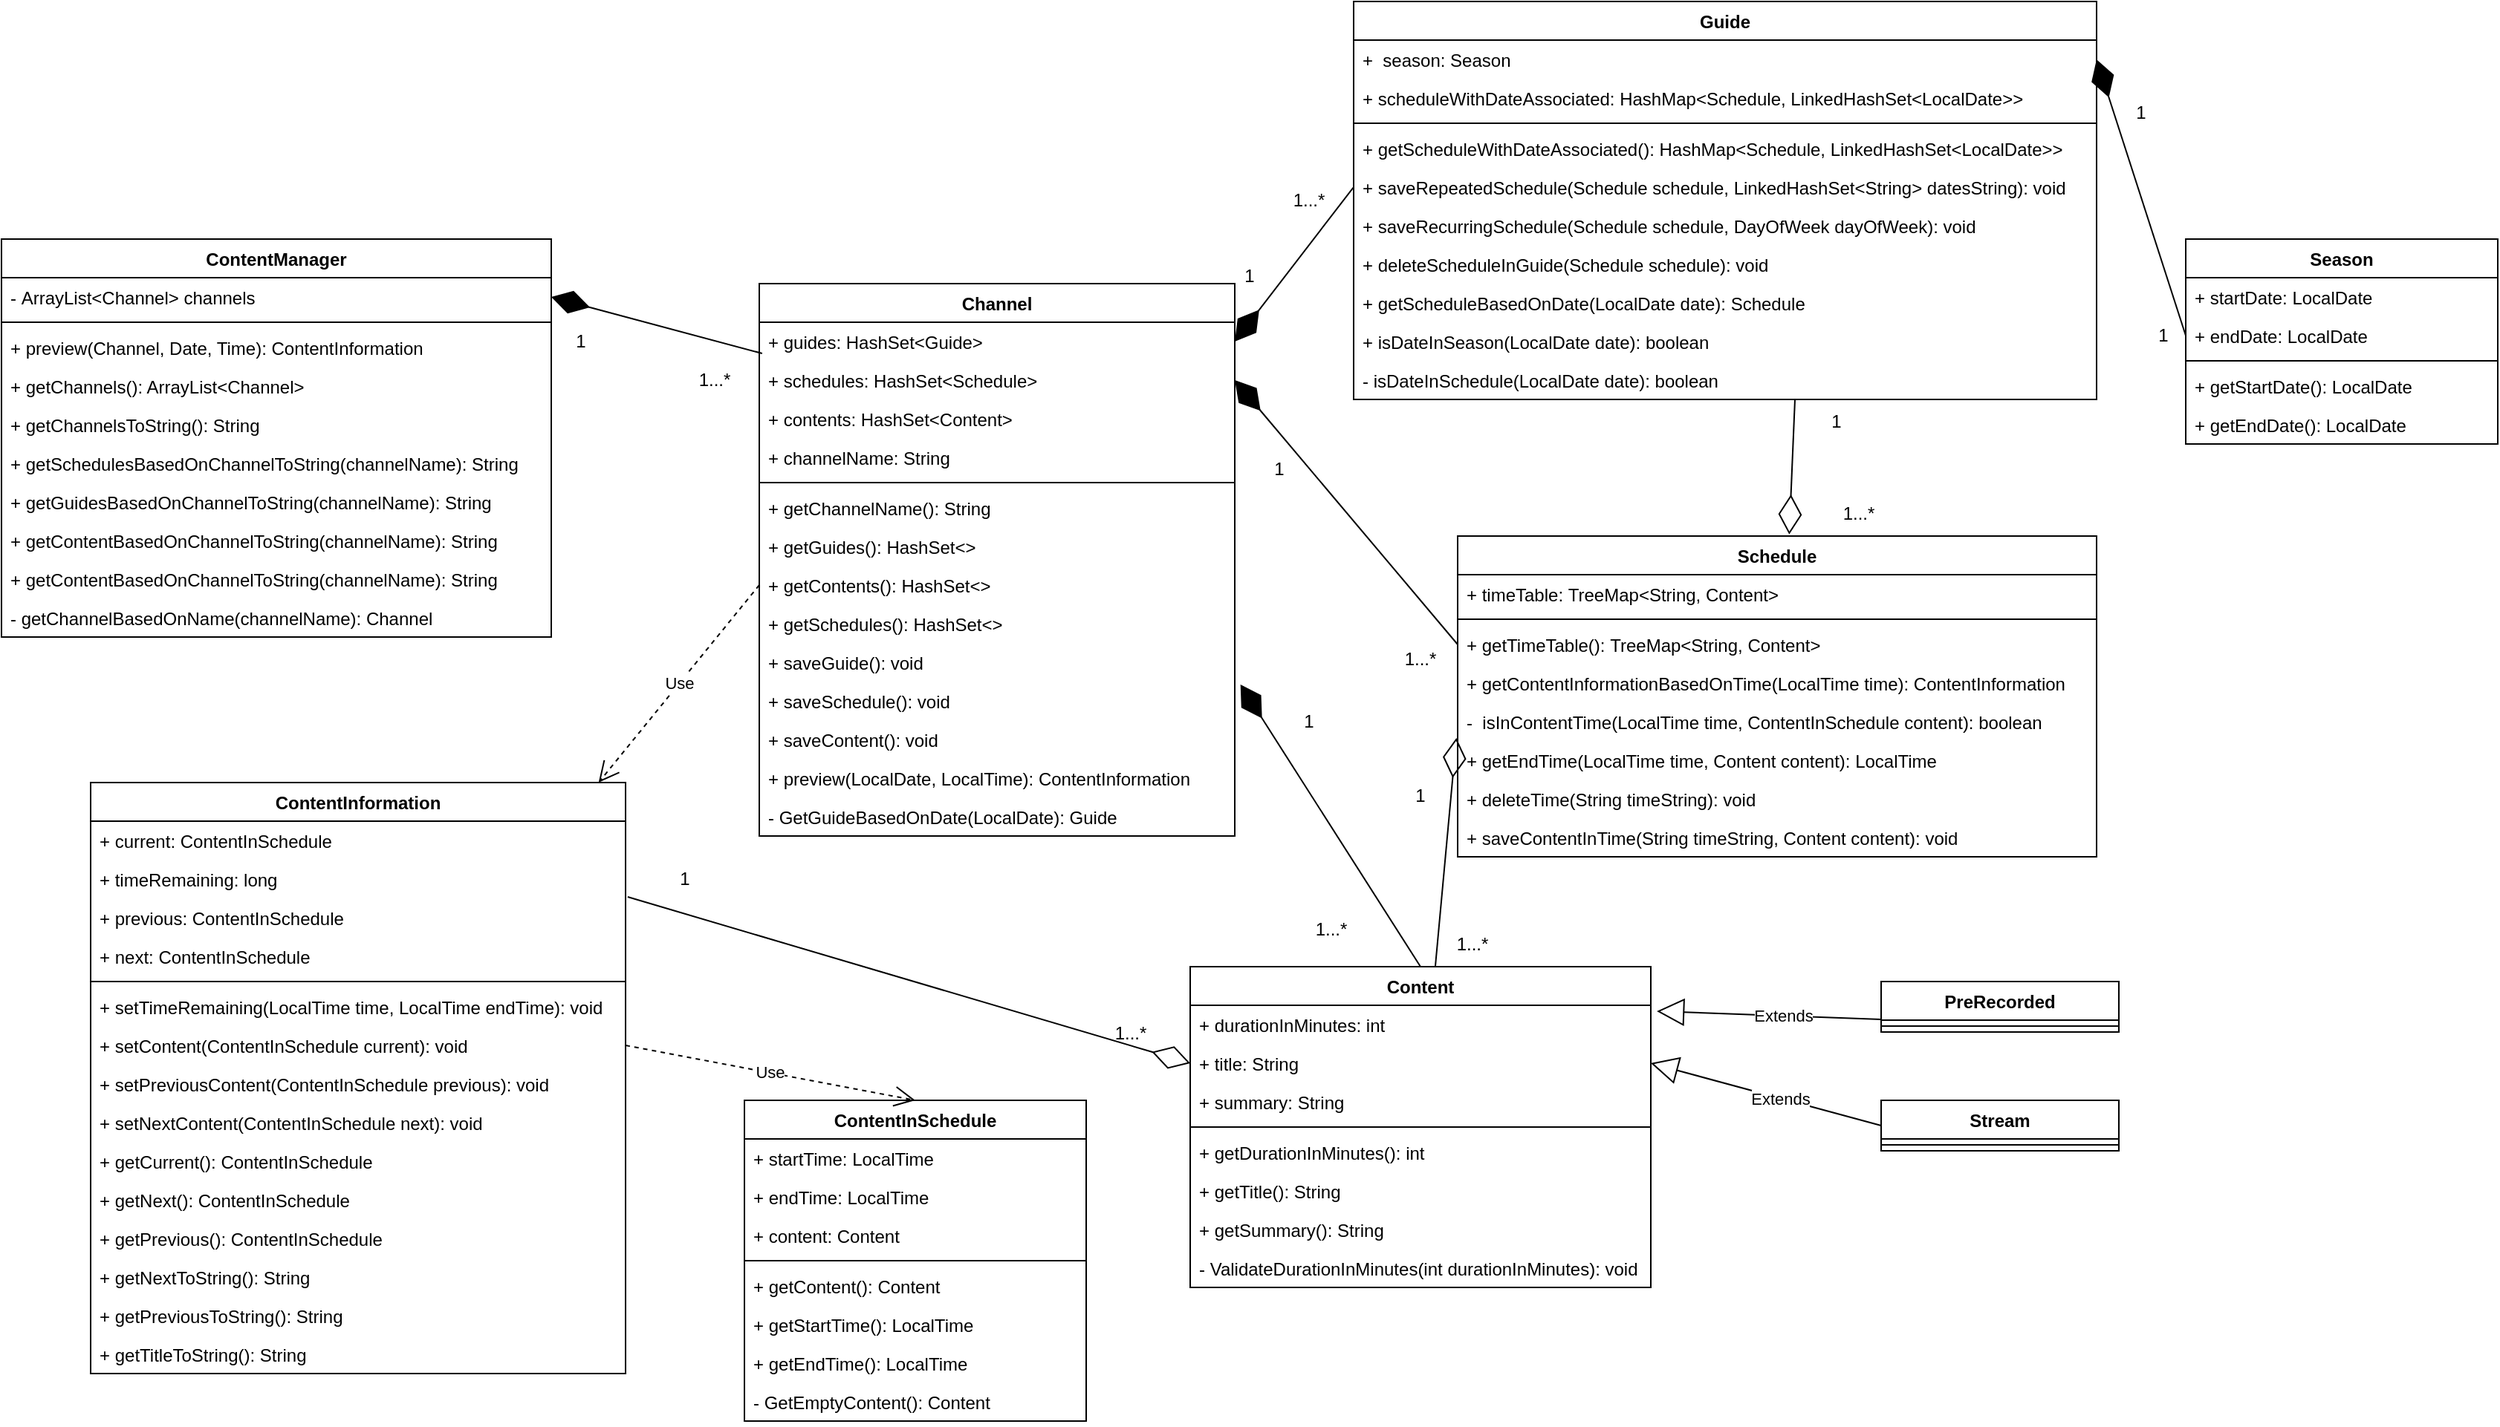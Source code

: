<mxfile version="20.0.4" type="device"><diagram name="Page-1" id="c4acf3e9-155e-7222-9cf6-157b1a14988f"><mxGraphModel dx="2272" dy="1894" grid="1" gridSize="10" guides="1" tooltips="1" connect="1" arrows="1" fold="1" page="1" pageScale="1" pageWidth="850" pageHeight="1100" background="none" math="0" shadow="0"><root><mxCell id="0"/><mxCell id="1" parent="0"/><mxCell id="yHOQSr1cuR_JabXZ7vsE-44" value="Schedule" style="swimlane;fontStyle=1;align=center;verticalAlign=top;childLayout=stackLayout;horizontal=1;startSize=26;horizontalStack=0;resizeParent=1;resizeParentMax=0;resizeLast=0;collapsible=1;marginBottom=0;rounded=0;strokeColor=default;strokeWidth=1;" parent="1" vertex="1"><mxGeometry x="430" y="200" width="430" height="216" as="geometry"><mxRectangle x="680" y="154" width="100" height="26" as="alternateBounds"/></mxGeometry></mxCell><mxCell id="yHOQSr1cuR_JabXZ7vsE-45" value="+ timeTable: TreeMap&lt;String, Content&gt;" style="text;strokeColor=none;fillColor=none;align=left;verticalAlign=top;spacingLeft=4;spacingRight=4;overflow=hidden;rotatable=0;points=[[0,0.5],[1,0.5]];portConstraint=eastwest;rounded=0;strokeWidth=1;" parent="yHOQSr1cuR_JabXZ7vsE-44" vertex="1"><mxGeometry y="26" width="430" height="26" as="geometry"/></mxCell><mxCell id="yHOQSr1cuR_JabXZ7vsE-46" value="" style="line;strokeWidth=1;fillColor=none;align=left;verticalAlign=middle;spacingTop=-1;spacingLeft=3;spacingRight=3;rotatable=0;labelPosition=right;points=[];portConstraint=eastwest;rounded=0;" parent="yHOQSr1cuR_JabXZ7vsE-44" vertex="1"><mxGeometry y="52" width="430" height="8" as="geometry"/></mxCell><mxCell id="yHOQSr1cuR_JabXZ7vsE-47" value="+ getTimeTable(): TreeMap&lt;String, Content&gt;" style="text;strokeColor=none;fillColor=none;align=left;verticalAlign=top;spacingLeft=4;spacingRight=4;overflow=hidden;rotatable=0;points=[[0,0.5],[1,0.5]];portConstraint=eastwest;rounded=0;strokeWidth=1;" parent="yHOQSr1cuR_JabXZ7vsE-44" vertex="1"><mxGeometry y="60" width="430" height="26" as="geometry"/></mxCell><mxCell id="yHOQSr1cuR_JabXZ7vsE-102" value="+ getContentInformationBasedOnTime(LocalTime time): ContentInformation" style="text;strokeColor=none;fillColor=none;align=left;verticalAlign=top;spacingLeft=4;spacingRight=4;overflow=hidden;rotatable=0;points=[[0,0.5],[1,0.5]];portConstraint=eastwest;rounded=0;strokeWidth=1;" parent="yHOQSr1cuR_JabXZ7vsE-44" vertex="1"><mxGeometry y="86" width="430" height="26" as="geometry"/></mxCell><mxCell id="R9McG8sbOlZOROuUaE7C-14" value="-  isInContentTime(LocalTime time, ContentInSchedule content): boolean" style="text;strokeColor=none;fillColor=none;align=left;verticalAlign=top;spacingLeft=4;spacingRight=4;overflow=hidden;rotatable=0;points=[[0,0.5],[1,0.5]];portConstraint=eastwest;rounded=0;strokeWidth=1;" vertex="1" parent="yHOQSr1cuR_JabXZ7vsE-44"><mxGeometry y="112" width="430" height="26" as="geometry"/></mxCell><mxCell id="R9McG8sbOlZOROuUaE7C-15" value="+ getEndTime(LocalTime time, Content content): LocalTime" style="text;strokeColor=none;fillColor=none;align=left;verticalAlign=top;spacingLeft=4;spacingRight=4;overflow=hidden;rotatable=0;points=[[0,0.5],[1,0.5]];portConstraint=eastwest;rounded=0;strokeWidth=1;" vertex="1" parent="yHOQSr1cuR_JabXZ7vsE-44"><mxGeometry y="138" width="430" height="26" as="geometry"/></mxCell><mxCell id="R9McG8sbOlZOROuUaE7C-16" value="+ deleteTime(String timeString): void" style="text;strokeColor=none;fillColor=none;align=left;verticalAlign=top;spacingLeft=4;spacingRight=4;overflow=hidden;rotatable=0;points=[[0,0.5],[1,0.5]];portConstraint=eastwest;rounded=0;strokeWidth=1;" vertex="1" parent="yHOQSr1cuR_JabXZ7vsE-44"><mxGeometry y="164" width="430" height="26" as="geometry"/></mxCell><mxCell id="R9McG8sbOlZOROuUaE7C-17" value="+ saveContentInTime(String timeString, Content content): void" style="text;strokeColor=none;fillColor=none;align=left;verticalAlign=top;spacingLeft=4;spacingRight=4;overflow=hidden;rotatable=0;points=[[0,0.5],[1,0.5]];portConstraint=eastwest;rounded=0;strokeWidth=1;" vertex="1" parent="yHOQSr1cuR_JabXZ7vsE-44"><mxGeometry y="190" width="430" height="26" as="geometry"/></mxCell><mxCell id="yHOQSr1cuR_JabXZ7vsE-50" value="Guide" style="swimlane;fontStyle=1;align=center;verticalAlign=top;childLayout=stackLayout;horizontal=1;startSize=26;horizontalStack=0;resizeParent=1;resizeParentMax=0;resizeLast=0;collapsible=1;marginBottom=0;rounded=0;strokeColor=default;strokeWidth=1;" parent="1" vertex="1"><mxGeometry x="360" y="-160" width="500" height="268" as="geometry"/></mxCell><mxCell id="yHOQSr1cuR_JabXZ7vsE-105" value="+  season: Season" style="text;strokeColor=none;fillColor=none;align=left;verticalAlign=top;spacingLeft=4;spacingRight=4;overflow=hidden;rotatable=0;points=[[0,0.5],[1,0.5]];portConstraint=eastwest;rounded=0;strokeWidth=1;" parent="yHOQSr1cuR_JabXZ7vsE-50" vertex="1"><mxGeometry y="26" width="500" height="26" as="geometry"/></mxCell><mxCell id="jZEGxJgmDLIl_gk28Xjy-1" value="+ scheduleWithDateAssociated: HashMap&lt;Schedule, LinkedHashSet&lt;LocalDate&gt;&gt;" style="text;strokeColor=none;fillColor=none;align=left;verticalAlign=top;spacingLeft=4;spacingRight=4;overflow=hidden;rotatable=0;points=[[0,0.5],[1,0.5]];portConstraint=eastwest;rounded=0;strokeWidth=1;" parent="yHOQSr1cuR_JabXZ7vsE-50" vertex="1"><mxGeometry y="52" width="500" height="26" as="geometry"/></mxCell><mxCell id="yHOQSr1cuR_JabXZ7vsE-52" value="" style="line;strokeWidth=1;fillColor=none;align=left;verticalAlign=middle;spacingTop=-1;spacingLeft=3;spacingRight=3;rotatable=0;labelPosition=right;points=[];portConstraint=eastwest;rounded=0;" parent="yHOQSr1cuR_JabXZ7vsE-50" vertex="1"><mxGeometry y="78" width="500" height="8" as="geometry"/></mxCell><mxCell id="yHOQSr1cuR_JabXZ7vsE-53" value="+ getScheduleWithDateAssociated(): HashMap&lt;Schedule, LinkedHashSet&lt;LocalDate&gt;&gt;" style="text;strokeColor=none;fillColor=none;align=left;verticalAlign=top;spacingLeft=4;spacingRight=4;overflow=hidden;rotatable=0;points=[[0,0.5],[1,0.5]];portConstraint=eastwest;rounded=0;strokeWidth=1;" parent="yHOQSr1cuR_JabXZ7vsE-50" vertex="1"><mxGeometry y="86" width="500" height="26" as="geometry"/></mxCell><mxCell id="yHOQSr1cuR_JabXZ7vsE-107" value="+ saveRepeatedSchedule(Schedule schedule, LinkedHashSet&lt;String&gt; datesString): void" style="text;strokeColor=none;fillColor=none;align=left;verticalAlign=top;spacingLeft=4;spacingRight=4;overflow=hidden;rotatable=0;points=[[0,0.5],[1,0.5]];portConstraint=eastwest;rounded=0;strokeWidth=1;" parent="yHOQSr1cuR_JabXZ7vsE-50" vertex="1"><mxGeometry y="112" width="500" height="26" as="geometry"/></mxCell><mxCell id="R9McG8sbOlZOROuUaE7C-8" value="+ saveRecurringSchedule(Schedule schedule, DayOfWeek dayOfWeek): void" style="text;strokeColor=none;fillColor=none;align=left;verticalAlign=top;spacingLeft=4;spacingRight=4;overflow=hidden;rotatable=0;points=[[0,0.5],[1,0.5]];portConstraint=eastwest;rounded=0;strokeWidth=1;" vertex="1" parent="yHOQSr1cuR_JabXZ7vsE-50"><mxGeometry y="138" width="500" height="26" as="geometry"/></mxCell><mxCell id="R9McG8sbOlZOROuUaE7C-9" value="+ deleteScheduleInGuide(Schedule schedule): void" style="text;strokeColor=none;fillColor=none;align=left;verticalAlign=top;spacingLeft=4;spacingRight=4;overflow=hidden;rotatable=0;points=[[0,0.5],[1,0.5]];portConstraint=eastwest;rounded=0;strokeWidth=1;" vertex="1" parent="yHOQSr1cuR_JabXZ7vsE-50"><mxGeometry y="164" width="500" height="26" as="geometry"/></mxCell><mxCell id="R9McG8sbOlZOROuUaE7C-10" value="+ getScheduleBasedOnDate(LocalDate date): Schedule" style="text;strokeColor=none;fillColor=none;align=left;verticalAlign=top;spacingLeft=4;spacingRight=4;overflow=hidden;rotatable=0;points=[[0,0.5],[1,0.5]];portConstraint=eastwest;rounded=0;strokeWidth=1;" vertex="1" parent="yHOQSr1cuR_JabXZ7vsE-50"><mxGeometry y="190" width="500" height="26" as="geometry"/></mxCell><mxCell id="R9McG8sbOlZOROuUaE7C-11" value="+ isDateInSeason(LocalDate date): boolean" style="text;strokeColor=none;fillColor=none;align=left;verticalAlign=top;spacingLeft=4;spacingRight=4;overflow=hidden;rotatable=0;points=[[0,0.5],[1,0.5]];portConstraint=eastwest;rounded=0;strokeWidth=1;" vertex="1" parent="yHOQSr1cuR_JabXZ7vsE-50"><mxGeometry y="216" width="500" height="26" as="geometry"/></mxCell><mxCell id="R9McG8sbOlZOROuUaE7C-12" value="- isDateInSchedule(LocalDate date): boolean" style="text;strokeColor=none;fillColor=none;align=left;verticalAlign=top;spacingLeft=4;spacingRight=4;overflow=hidden;rotatable=0;points=[[0,0.5],[1,0.5]];portConstraint=eastwest;rounded=0;strokeWidth=1;" vertex="1" parent="yHOQSr1cuR_JabXZ7vsE-50"><mxGeometry y="242" width="500" height="26" as="geometry"/></mxCell><mxCell id="yHOQSr1cuR_JabXZ7vsE-54" value="Channel" style="swimlane;fontStyle=1;align=center;verticalAlign=top;childLayout=stackLayout;horizontal=1;startSize=26;horizontalStack=0;resizeParent=1;resizeParentMax=0;resizeLast=0;collapsible=1;marginBottom=0;rounded=0;strokeColor=default;strokeWidth=1;" parent="1" vertex="1"><mxGeometry x="-40" y="30" width="320" height="372" as="geometry"/></mxCell><mxCell id="yHOQSr1cuR_JabXZ7vsE-55" value="+ guides: HashSet&lt;Guide&gt;" style="text;strokeColor=none;fillColor=none;align=left;verticalAlign=top;spacingLeft=4;spacingRight=4;overflow=hidden;rotatable=0;points=[[0,0.5],[1,0.5]];portConstraint=eastwest;rounded=0;strokeWidth=1;" parent="yHOQSr1cuR_JabXZ7vsE-54" vertex="1"><mxGeometry y="26" width="320" height="26" as="geometry"/></mxCell><mxCell id="yHOQSr1cuR_JabXZ7vsE-99" value="+ schedules: HashSet&lt;Schedule&gt;" style="text;strokeColor=none;fillColor=none;align=left;verticalAlign=top;spacingLeft=4;spacingRight=4;overflow=hidden;rotatable=0;points=[[0,0.5],[1,0.5]];portConstraint=eastwest;rounded=0;strokeWidth=1;fontStyle=0" parent="yHOQSr1cuR_JabXZ7vsE-54" vertex="1"><mxGeometry y="52" width="320" height="26" as="geometry"/></mxCell><mxCell id="yHOQSr1cuR_JabXZ7vsE-101" value="+ contents: HashSet&lt;Content&gt;" style="text;strokeColor=none;fillColor=none;align=left;verticalAlign=top;spacingLeft=4;spacingRight=4;overflow=hidden;rotatable=0;points=[[0,0.5],[1,0.5]];portConstraint=eastwest;rounded=0;strokeWidth=1;" parent="yHOQSr1cuR_JabXZ7vsE-54" vertex="1"><mxGeometry y="78" width="320" height="26" as="geometry"/></mxCell><mxCell id="R9McG8sbOlZOROuUaE7C-18" value="+ channelName: String" style="text;strokeColor=none;fillColor=none;align=left;verticalAlign=top;spacingLeft=4;spacingRight=4;overflow=hidden;rotatable=0;points=[[0,0.5],[1,0.5]];portConstraint=eastwest;rounded=0;strokeWidth=1;" vertex="1" parent="yHOQSr1cuR_JabXZ7vsE-54"><mxGeometry y="104" width="320" height="26" as="geometry"/></mxCell><mxCell id="yHOQSr1cuR_JabXZ7vsE-56" value="" style="line;strokeWidth=1;fillColor=none;align=left;verticalAlign=middle;spacingTop=-1;spacingLeft=3;spacingRight=3;rotatable=0;labelPosition=right;points=[];portConstraint=eastwest;rounded=0;" parent="yHOQSr1cuR_JabXZ7vsE-54" vertex="1"><mxGeometry y="130" width="320" height="8" as="geometry"/></mxCell><mxCell id="yHOQSr1cuR_JabXZ7vsE-57" value="+ getChannelName(): String" style="text;strokeColor=none;fillColor=none;align=left;verticalAlign=top;spacingLeft=4;spacingRight=4;overflow=hidden;rotatable=0;points=[[0,0.5],[1,0.5]];portConstraint=eastwest;rounded=0;strokeWidth=1;" parent="yHOQSr1cuR_JabXZ7vsE-54" vertex="1"><mxGeometry y="138" width="320" height="26" as="geometry"/></mxCell><mxCell id="R9McG8sbOlZOROuUaE7C-19" value="+ getGuides(): HashSet&lt;&gt;" style="text;strokeColor=none;fillColor=none;align=left;verticalAlign=top;spacingLeft=4;spacingRight=4;overflow=hidden;rotatable=0;points=[[0,0.5],[1,0.5]];portConstraint=eastwest;rounded=0;strokeWidth=1;" vertex="1" parent="yHOQSr1cuR_JabXZ7vsE-54"><mxGeometry y="164" width="320" height="26" as="geometry"/></mxCell><mxCell id="R9McG8sbOlZOROuUaE7C-20" value="+ getContents(): HashSet&lt;&gt;" style="text;strokeColor=none;fillColor=none;align=left;verticalAlign=top;spacingLeft=4;spacingRight=4;overflow=hidden;rotatable=0;points=[[0,0.5],[1,0.5]];portConstraint=eastwest;rounded=0;strokeWidth=1;" vertex="1" parent="yHOQSr1cuR_JabXZ7vsE-54"><mxGeometry y="190" width="320" height="26" as="geometry"/></mxCell><mxCell id="R9McG8sbOlZOROuUaE7C-21" value="+ getSchedules(): HashSet&lt;&gt;" style="text;strokeColor=none;fillColor=none;align=left;verticalAlign=top;spacingLeft=4;spacingRight=4;overflow=hidden;rotatable=0;points=[[0,0.5],[1,0.5]];portConstraint=eastwest;rounded=0;strokeWidth=1;" vertex="1" parent="yHOQSr1cuR_JabXZ7vsE-54"><mxGeometry y="216" width="320" height="26" as="geometry"/></mxCell><mxCell id="R9McG8sbOlZOROuUaE7C-22" value="+ saveGuide(): void" style="text;strokeColor=none;fillColor=none;align=left;verticalAlign=top;spacingLeft=4;spacingRight=4;overflow=hidden;rotatable=0;points=[[0,0.5],[1,0.5]];portConstraint=eastwest;rounded=0;strokeWidth=1;" vertex="1" parent="yHOQSr1cuR_JabXZ7vsE-54"><mxGeometry y="242" width="320" height="26" as="geometry"/></mxCell><mxCell id="R9McG8sbOlZOROuUaE7C-23" value="+ saveSchedule(): void" style="text;strokeColor=none;fillColor=none;align=left;verticalAlign=top;spacingLeft=4;spacingRight=4;overflow=hidden;rotatable=0;points=[[0,0.5],[1,0.5]];portConstraint=eastwest;rounded=0;strokeWidth=1;" vertex="1" parent="yHOQSr1cuR_JabXZ7vsE-54"><mxGeometry y="268" width="320" height="26" as="geometry"/></mxCell><mxCell id="R9McG8sbOlZOROuUaE7C-24" value="+ saveContent(): void" style="text;strokeColor=none;fillColor=none;align=left;verticalAlign=top;spacingLeft=4;spacingRight=4;overflow=hidden;rotatable=0;points=[[0,0.5],[1,0.5]];portConstraint=eastwest;rounded=0;strokeWidth=1;" vertex="1" parent="yHOQSr1cuR_JabXZ7vsE-54"><mxGeometry y="294" width="320" height="26" as="geometry"/></mxCell><mxCell id="R9McG8sbOlZOROuUaE7C-25" value="+ preview(LocalDate, LocalTime): ContentInformation" style="text;strokeColor=none;fillColor=none;align=left;verticalAlign=top;spacingLeft=4;spacingRight=4;overflow=hidden;rotatable=0;points=[[0,0.5],[1,0.5]];portConstraint=eastwest;rounded=0;strokeWidth=1;" vertex="1" parent="yHOQSr1cuR_JabXZ7vsE-54"><mxGeometry y="320" width="320" height="26" as="geometry"/></mxCell><mxCell id="R9McG8sbOlZOROuUaE7C-26" value="- GetGuideBasedOnDate(LocalDate): Guide" style="text;strokeColor=none;fillColor=none;align=left;verticalAlign=top;spacingLeft=4;spacingRight=4;overflow=hidden;rotatable=0;points=[[0,0.5],[1,0.5]];portConstraint=eastwest;rounded=0;strokeWidth=1;" vertex="1" parent="yHOQSr1cuR_JabXZ7vsE-54"><mxGeometry y="346" width="320" height="26" as="geometry"/></mxCell><mxCell id="yHOQSr1cuR_JabXZ7vsE-58" value="Content" style="swimlane;fontStyle=1;align=center;verticalAlign=top;childLayout=stackLayout;horizontal=1;startSize=26;horizontalStack=0;resizeParent=1;resizeParentMax=0;resizeLast=0;collapsible=1;marginBottom=0;rounded=0;strokeColor=default;strokeWidth=1;" parent="1" vertex="1"><mxGeometry x="250" y="490" width="310" height="216" as="geometry"/></mxCell><mxCell id="yHOQSr1cuR_JabXZ7vsE-59" value="+ durationInMinutes: int" style="text;strokeColor=none;fillColor=none;align=left;verticalAlign=top;spacingLeft=4;spacingRight=4;overflow=hidden;rotatable=0;points=[[0,0.5],[1,0.5]];portConstraint=eastwest;rounded=0;strokeWidth=1;" parent="yHOQSr1cuR_JabXZ7vsE-58" vertex="1"><mxGeometry y="26" width="310" height="26" as="geometry"/></mxCell><mxCell id="yHOQSr1cuR_JabXZ7vsE-63" value="+ title: String" style="text;strokeColor=none;fillColor=none;align=left;verticalAlign=top;spacingLeft=4;spacingRight=4;overflow=hidden;rotatable=0;points=[[0,0.5],[1,0.5]];portConstraint=eastwest;rounded=0;strokeWidth=1;" parent="yHOQSr1cuR_JabXZ7vsE-58" vertex="1"><mxGeometry y="52" width="310" height="26" as="geometry"/></mxCell><mxCell id="yHOQSr1cuR_JabXZ7vsE-64" value="+ summary: String" style="text;strokeColor=none;fillColor=none;align=left;verticalAlign=top;spacingLeft=4;spacingRight=4;overflow=hidden;rotatable=0;points=[[0,0.5],[1,0.5]];portConstraint=eastwest;rounded=0;strokeWidth=1;" parent="yHOQSr1cuR_JabXZ7vsE-58" vertex="1"><mxGeometry y="78" width="310" height="26" as="geometry"/></mxCell><mxCell id="yHOQSr1cuR_JabXZ7vsE-60" value="" style="line;strokeWidth=1;fillColor=none;align=left;verticalAlign=middle;spacingTop=-1;spacingLeft=3;spacingRight=3;rotatable=0;labelPosition=right;points=[];portConstraint=eastwest;rounded=0;" parent="yHOQSr1cuR_JabXZ7vsE-58" vertex="1"><mxGeometry y="104" width="310" height="8" as="geometry"/></mxCell><mxCell id="yHOQSr1cuR_JabXZ7vsE-61" value="+ getDurationInMinutes(): int" style="text;strokeColor=none;fillColor=none;align=left;verticalAlign=top;spacingLeft=4;spacingRight=4;overflow=hidden;rotatable=0;points=[[0,0.5],[1,0.5]];portConstraint=eastwest;rounded=0;strokeWidth=1;" parent="yHOQSr1cuR_JabXZ7vsE-58" vertex="1"><mxGeometry y="112" width="310" height="26" as="geometry"/></mxCell><mxCell id="R9McG8sbOlZOROuUaE7C-27" value="+ getTitle(): String" style="text;strokeColor=none;fillColor=none;align=left;verticalAlign=top;spacingLeft=4;spacingRight=4;overflow=hidden;rotatable=0;points=[[0,0.5],[1,0.5]];portConstraint=eastwest;rounded=0;strokeWidth=1;" vertex="1" parent="yHOQSr1cuR_JabXZ7vsE-58"><mxGeometry y="138" width="310" height="26" as="geometry"/></mxCell><mxCell id="R9McG8sbOlZOROuUaE7C-28" value="+ getSummary(): String" style="text;strokeColor=none;fillColor=none;align=left;verticalAlign=top;spacingLeft=4;spacingRight=4;overflow=hidden;rotatable=0;points=[[0,0.5],[1,0.5]];portConstraint=eastwest;rounded=0;strokeWidth=1;" vertex="1" parent="yHOQSr1cuR_JabXZ7vsE-58"><mxGeometry y="164" width="310" height="26" as="geometry"/></mxCell><mxCell id="R9McG8sbOlZOROuUaE7C-29" value="- ValidateDurationInMinutes(int durationInMinutes): void" style="text;strokeColor=none;fillColor=none;align=left;verticalAlign=top;spacingLeft=4;spacingRight=4;overflow=hidden;rotatable=0;points=[[0,0.5],[1,0.5]];portConstraint=eastwest;rounded=0;strokeWidth=1;" vertex="1" parent="yHOQSr1cuR_JabXZ7vsE-58"><mxGeometry y="190" width="310" height="26" as="geometry"/></mxCell><mxCell id="yHOQSr1cuR_JabXZ7vsE-65" value="PreRecorded" style="swimlane;fontStyle=1;align=center;verticalAlign=top;childLayout=stackLayout;horizontal=1;startSize=26;horizontalStack=0;resizeParent=1;resizeParentMax=0;resizeLast=0;collapsible=1;marginBottom=0;rounded=0;strokeColor=default;strokeWidth=1;" parent="1" vertex="1"><mxGeometry x="715" y="500" width="160" height="34" as="geometry"/></mxCell><mxCell id="yHOQSr1cuR_JabXZ7vsE-67" value="" style="line;strokeWidth=1;fillColor=none;align=left;verticalAlign=middle;spacingTop=-1;spacingLeft=3;spacingRight=3;rotatable=0;labelPosition=right;points=[];portConstraint=eastwest;rounded=0;" parent="yHOQSr1cuR_JabXZ7vsE-65" vertex="1"><mxGeometry y="26" width="160" height="8" as="geometry"/></mxCell><mxCell id="yHOQSr1cuR_JabXZ7vsE-69" value="Stream" style="swimlane;fontStyle=1;align=center;verticalAlign=top;childLayout=stackLayout;horizontal=1;startSize=26;horizontalStack=0;resizeParent=1;resizeParentMax=0;resizeLast=0;collapsible=1;marginBottom=0;rounded=0;strokeColor=default;strokeWidth=1;" parent="1" vertex="1"><mxGeometry x="715" y="580" width="160" height="34" as="geometry"/></mxCell><mxCell id="yHOQSr1cuR_JabXZ7vsE-71" value="" style="line;strokeWidth=1;fillColor=none;align=left;verticalAlign=middle;spacingTop=-1;spacingLeft=3;spacingRight=3;rotatable=0;labelPosition=right;points=[];portConstraint=eastwest;rounded=0;" parent="yHOQSr1cuR_JabXZ7vsE-69" vertex="1"><mxGeometry y="26" width="160" height="8" as="geometry"/></mxCell><mxCell id="yHOQSr1cuR_JabXZ7vsE-73" value="ContentManager" style="swimlane;fontStyle=1;align=center;verticalAlign=top;childLayout=stackLayout;horizontal=1;startSize=26;horizontalStack=0;resizeParent=1;resizeParentMax=0;resizeLast=0;collapsible=1;marginBottom=0;rounded=0;strokeColor=default;strokeWidth=1;" parent="1" vertex="1"><mxGeometry x="-550" width="370" height="268" as="geometry"/></mxCell><mxCell id="yHOQSr1cuR_JabXZ7vsE-74" value="- ArrayList&lt;Channel&gt; channels" style="text;strokeColor=none;fillColor=none;align=left;verticalAlign=top;spacingLeft=4;spacingRight=4;overflow=hidden;rotatable=0;points=[[0,0.5],[1,0.5]];portConstraint=eastwest;rounded=0;strokeWidth=1;" parent="yHOQSr1cuR_JabXZ7vsE-73" vertex="1"><mxGeometry y="26" width="370" height="26" as="geometry"/></mxCell><mxCell id="yHOQSr1cuR_JabXZ7vsE-75" value="" style="line;strokeWidth=1;fillColor=none;align=left;verticalAlign=middle;spacingTop=-1;spacingLeft=3;spacingRight=3;rotatable=0;labelPosition=right;points=[];portConstraint=eastwest;rounded=0;" parent="yHOQSr1cuR_JabXZ7vsE-73" vertex="1"><mxGeometry y="52" width="370" height="8" as="geometry"/></mxCell><mxCell id="yHOQSr1cuR_JabXZ7vsE-77" value="+ preview(Channel, Date, Time): ContentInformation" style="text;strokeColor=none;fillColor=none;align=left;verticalAlign=top;spacingLeft=4;spacingRight=4;overflow=hidden;rotatable=0;points=[[0,0.5],[1,0.5]];portConstraint=eastwest;rounded=0;strokeWidth=1;" parent="yHOQSr1cuR_JabXZ7vsE-73" vertex="1"><mxGeometry y="60" width="370" height="26" as="geometry"/></mxCell><mxCell id="R9McG8sbOlZOROuUaE7C-1" value="+ getChannels(): ArrayList&lt;Channel&gt;" style="text;strokeColor=none;fillColor=none;align=left;verticalAlign=top;spacingLeft=4;spacingRight=4;overflow=hidden;rotatable=0;points=[[0,0.5],[1,0.5]];portConstraint=eastwest;rounded=0;strokeWidth=1;" vertex="1" parent="yHOQSr1cuR_JabXZ7vsE-73"><mxGeometry y="86" width="370" height="26" as="geometry"/></mxCell><mxCell id="R9McG8sbOlZOROuUaE7C-2" value="+ getChannelsToString(): String" style="text;strokeColor=none;fillColor=none;align=left;verticalAlign=top;spacingLeft=4;spacingRight=4;overflow=hidden;rotatable=0;points=[[0,0.5],[1,0.5]];portConstraint=eastwest;rounded=0;strokeWidth=1;" vertex="1" parent="yHOQSr1cuR_JabXZ7vsE-73"><mxGeometry y="112" width="370" height="26" as="geometry"/></mxCell><mxCell id="R9McG8sbOlZOROuUaE7C-3" value="+ getSchedulesBasedOnChannelToString(channelName): String" style="text;strokeColor=none;fillColor=none;align=left;verticalAlign=top;spacingLeft=4;spacingRight=4;overflow=hidden;rotatable=0;points=[[0,0.5],[1,0.5]];portConstraint=eastwest;rounded=0;strokeWidth=1;" vertex="1" parent="yHOQSr1cuR_JabXZ7vsE-73"><mxGeometry y="138" width="370" height="26" as="geometry"/></mxCell><mxCell id="R9McG8sbOlZOROuUaE7C-4" value="+ getGuidesBasedOnChannelToString(channelName): String" style="text;strokeColor=none;fillColor=none;align=left;verticalAlign=top;spacingLeft=4;spacingRight=4;overflow=hidden;rotatable=0;points=[[0,0.5],[1,0.5]];portConstraint=eastwest;rounded=0;strokeWidth=1;" vertex="1" parent="yHOQSr1cuR_JabXZ7vsE-73"><mxGeometry y="164" width="370" height="26" as="geometry"/></mxCell><mxCell id="R9McG8sbOlZOROuUaE7C-5" value="+ getContentBasedOnChannelToString(channelName): String" style="text;strokeColor=none;fillColor=none;align=left;verticalAlign=top;spacingLeft=4;spacingRight=4;overflow=hidden;rotatable=0;points=[[0,0.5],[1,0.5]];portConstraint=eastwest;rounded=0;strokeWidth=1;" vertex="1" parent="yHOQSr1cuR_JabXZ7vsE-73"><mxGeometry y="190" width="370" height="26" as="geometry"/></mxCell><mxCell id="R9McG8sbOlZOROuUaE7C-6" value="+ getContentBasedOnChannelToString(channelName): String" style="text;strokeColor=none;fillColor=none;align=left;verticalAlign=top;spacingLeft=4;spacingRight=4;overflow=hidden;rotatable=0;points=[[0,0.5],[1,0.5]];portConstraint=eastwest;rounded=0;strokeWidth=1;" vertex="1" parent="yHOQSr1cuR_JabXZ7vsE-73"><mxGeometry y="216" width="370" height="26" as="geometry"/></mxCell><mxCell id="R9McG8sbOlZOROuUaE7C-7" value="- getChannelBasedOnName(channelName): Channel" style="text;strokeColor=none;fillColor=none;align=left;verticalAlign=top;spacingLeft=4;spacingRight=4;overflow=hidden;rotatable=0;points=[[0,0.5],[1,0.5]];portConstraint=eastwest;rounded=0;strokeWidth=1;" vertex="1" parent="yHOQSr1cuR_JabXZ7vsE-73"><mxGeometry y="242" width="370" height="26" as="geometry"/></mxCell><mxCell id="yHOQSr1cuR_JabXZ7vsE-84" value="Use" style="endArrow=open;endSize=12;dashed=1;html=1;rounded=0;strokeWidth=1;exitX=0;exitY=0.5;exitDx=0;exitDy=0;" parent="1" source="R9McG8sbOlZOROuUaE7C-20" target="yHOQSr1cuR_JabXZ7vsE-110" edge="1"><mxGeometry width="160" relative="1" as="geometry"><mxPoint x="200" y="20" as="sourcePoint"/><mxPoint x="360" y="20" as="targetPoint"/></mxGeometry></mxCell><mxCell id="yHOQSr1cuR_JabXZ7vsE-85" value="Extends" style="endArrow=block;endSize=16;endFill=0;html=1;rounded=0;strokeWidth=1;exitX=0;exitY=0.75;exitDx=0;exitDy=0;entryX=1.013;entryY=0.154;entryDx=0;entryDy=0;entryPerimeter=0;" parent="1" source="yHOQSr1cuR_JabXZ7vsE-65" target="yHOQSr1cuR_JabXZ7vsE-59" edge="1"><mxGeometry x="-0.125" width="160" relative="1" as="geometry"><mxPoint x="897.5" y="704" as="sourcePoint"/><mxPoint x="817.5" y="625" as="targetPoint"/><mxPoint as="offset"/></mxGeometry></mxCell><mxCell id="yHOQSr1cuR_JabXZ7vsE-87" value="Extends" style="endArrow=block;endSize=16;endFill=0;html=1;rounded=0;strokeWidth=1;exitX=0;exitY=0.5;exitDx=0;exitDy=0;entryX=1;entryY=0.5;entryDx=0;entryDy=0;" parent="1" source="yHOQSr1cuR_JabXZ7vsE-69" target="yHOQSr1cuR_JabXZ7vsE-63" edge="1"><mxGeometry x="-0.125" width="160" relative="1" as="geometry"><mxPoint x="897.5" y="814" as="sourcePoint"/><mxPoint x="789.58" y="755.004" as="targetPoint"/><mxPoint as="offset"/></mxGeometry></mxCell><mxCell id="yHOQSr1cuR_JabXZ7vsE-89" value="" style="endArrow=diamondThin;endFill=1;endSize=24;html=1;rounded=0;strokeWidth=1;exitX=0.006;exitY=0.808;exitDx=0;exitDy=0;exitPerimeter=0;entryX=1;entryY=0.5;entryDx=0;entryDy=0;" parent="1" source="yHOQSr1cuR_JabXZ7vsE-55" target="yHOQSr1cuR_JabXZ7vsE-74" edge="1"><mxGeometry width="160" relative="1" as="geometry"><mxPoint x="300" y="170" as="sourcePoint"/><mxPoint x="460" y="170" as="targetPoint"/></mxGeometry></mxCell><mxCell id="yHOQSr1cuR_JabXZ7vsE-95" value="" style="endArrow=diamondThin;endFill=1;endSize=24;html=1;rounded=0;strokeWidth=1;exitX=0;exitY=0.5;exitDx=0;exitDy=0;entryX=1;entryY=0.5;entryDx=0;entryDy=0;" parent="1" source="yHOQSr1cuR_JabXZ7vsE-107" target="yHOQSr1cuR_JabXZ7vsE-55" edge="1"><mxGeometry width="160" relative="1" as="geometry"><mxPoint x="419.91" y="200.004" as="sourcePoint"/><mxPoint x="490" y="274.5" as="targetPoint"/></mxGeometry></mxCell><mxCell id="yHOQSr1cuR_JabXZ7vsE-97" value="" style="endArrow=diamondThin;endFill=1;endSize=24;html=1;rounded=0;strokeWidth=1;exitX=0;exitY=0.5;exitDx=0;exitDy=0;entryX=1;entryY=0.5;entryDx=0;entryDy=0;" parent="1" source="yHOQSr1cuR_JabXZ7vsE-47" target="yHOQSr1cuR_JabXZ7vsE-99" edge="1"><mxGeometry width="160" relative="1" as="geometry"><mxPoint x="840" y="275" as="sourcePoint"/><mxPoint x="679.995" y="232.008" as="targetPoint"/></mxGeometry></mxCell><mxCell id="yHOQSr1cuR_JabXZ7vsE-103" value="" style="endArrow=diamondThin;endFill=0;endSize=24;html=1;rounded=0;strokeWidth=1;entryX=-0.002;entryY=-0.077;entryDx=0;entryDy=0;entryPerimeter=0;" parent="1" source="yHOQSr1cuR_JabXZ7vsE-58" target="R9McG8sbOlZOROuUaE7C-15" edge="1"><mxGeometry width="160" relative="1" as="geometry"><mxPoint x="420" y="410" as="sourcePoint"/><mxPoint x="833.35" y="287.012" as="targetPoint"/></mxGeometry></mxCell><mxCell id="yHOQSr1cuR_JabXZ7vsE-104" value="" style="endArrow=diamondThin;endFill=1;endSize=24;html=1;rounded=0;strokeWidth=1;entryX=1.012;entryY=0.077;entryDx=0;entryDy=0;entryPerimeter=0;exitX=0.5;exitY=0;exitDx=0;exitDy=0;" parent="1" source="yHOQSr1cuR_JabXZ7vsE-58" target="R9McG8sbOlZOROuUaE7C-23" edge="1"><mxGeometry width="160" relative="1" as="geometry"><mxPoint x="360" y="480" as="sourcePoint"/><mxPoint x="505" y="335" as="targetPoint"/></mxGeometry></mxCell><mxCell id="yHOQSr1cuR_JabXZ7vsE-106" value="" style="endArrow=diamondThin;endFill=0;endSize=24;html=1;rounded=0;strokeWidth=1;exitX=0.594;exitY=1;exitDx=0;exitDy=0;exitPerimeter=0;entryX=0.519;entryY=-0.005;entryDx=0;entryDy=0;entryPerimeter=0;" parent="1" source="R9McG8sbOlZOROuUaE7C-12" target="yHOQSr1cuR_JabXZ7vsE-44" edge="1"><mxGeometry width="160" relative="1" as="geometry"><mxPoint x="630" y="120" as="sourcePoint"/><mxPoint x="560" y="170" as="targetPoint"/><Array as="points"/></mxGeometry></mxCell><mxCell id="yHOQSr1cuR_JabXZ7vsE-110" value="ContentInformation" style="swimlane;fontStyle=1;align=center;verticalAlign=top;childLayout=stackLayout;horizontal=1;startSize=26;horizontalStack=0;resizeParent=1;resizeParentMax=0;resizeLast=0;collapsible=1;marginBottom=0;rounded=0;strokeColor=default;strokeWidth=1;" parent="1" vertex="1"><mxGeometry x="-490" y="366" width="360" height="398" as="geometry"/></mxCell><mxCell id="yHOQSr1cuR_JabXZ7vsE-111" value="+ current: ContentInSchedule" style="text;strokeColor=none;fillColor=none;align=left;verticalAlign=top;spacingLeft=4;spacingRight=4;overflow=hidden;rotatable=0;points=[[0,0.5],[1,0.5]];portConstraint=eastwest;rounded=0;strokeWidth=1;" parent="yHOQSr1cuR_JabXZ7vsE-110" vertex="1"><mxGeometry y="26" width="360" height="26" as="geometry"/></mxCell><mxCell id="yHOQSr1cuR_JabXZ7vsE-112" value="+ timeRemaining: long" style="text;strokeColor=none;fillColor=none;align=left;verticalAlign=top;spacingLeft=4;spacingRight=4;overflow=hidden;rotatable=0;points=[[0,0.5],[1,0.5]];portConstraint=eastwest;rounded=0;strokeWidth=1;" parent="yHOQSr1cuR_JabXZ7vsE-110" vertex="1"><mxGeometry y="52" width="360" height="26" as="geometry"/></mxCell><mxCell id="yHOQSr1cuR_JabXZ7vsE-113" value="+ previous: ContentInSchedule" style="text;strokeColor=none;fillColor=none;align=left;verticalAlign=top;spacingLeft=4;spacingRight=4;overflow=hidden;rotatable=0;points=[[0,0.5],[1,0.5]];portConstraint=eastwest;rounded=0;strokeWidth=1;" parent="yHOQSr1cuR_JabXZ7vsE-110" vertex="1"><mxGeometry y="78" width="360" height="26" as="geometry"/></mxCell><mxCell id="yHOQSr1cuR_JabXZ7vsE-116" value="+ next: ContentInSchedule" style="text;strokeColor=none;fillColor=none;align=left;verticalAlign=top;spacingLeft=4;spacingRight=4;overflow=hidden;rotatable=0;points=[[0,0.5],[1,0.5]];portConstraint=eastwest;rounded=0;strokeWidth=1;" parent="yHOQSr1cuR_JabXZ7vsE-110" vertex="1"><mxGeometry y="104" width="360" height="26" as="geometry"/></mxCell><mxCell id="yHOQSr1cuR_JabXZ7vsE-114" value="" style="line;strokeWidth=1;fillColor=none;align=left;verticalAlign=middle;spacingTop=-1;spacingLeft=3;spacingRight=3;rotatable=0;labelPosition=right;points=[];portConstraint=eastwest;rounded=0;" parent="yHOQSr1cuR_JabXZ7vsE-110" vertex="1"><mxGeometry y="130" width="360" height="8" as="geometry"/></mxCell><mxCell id="R9McG8sbOlZOROuUaE7C-38" value="+ setTimeRemaining(LocalTime time, LocalTime endTime): void" style="text;strokeColor=none;fillColor=none;align=left;verticalAlign=top;spacingLeft=4;spacingRight=4;overflow=hidden;rotatable=0;points=[[0,0.5],[1,0.5]];portConstraint=eastwest;rounded=0;strokeWidth=1;" vertex="1" parent="yHOQSr1cuR_JabXZ7vsE-110"><mxGeometry y="138" width="360" height="26" as="geometry"/></mxCell><mxCell id="yHOQSr1cuR_JabXZ7vsE-115" value="+ setContent(ContentInSchedule current): void" style="text;strokeColor=none;fillColor=none;align=left;verticalAlign=top;spacingLeft=4;spacingRight=4;overflow=hidden;rotatable=0;points=[[0,0.5],[1,0.5]];portConstraint=eastwest;rounded=0;strokeWidth=1;" parent="yHOQSr1cuR_JabXZ7vsE-110" vertex="1"><mxGeometry y="164" width="360" height="26" as="geometry"/></mxCell><mxCell id="R9McG8sbOlZOROuUaE7C-30" value="+ setPreviousContent(ContentInSchedule previous): void" style="text;strokeColor=none;fillColor=none;align=left;verticalAlign=top;spacingLeft=4;spacingRight=4;overflow=hidden;rotatable=0;points=[[0,0.5],[1,0.5]];portConstraint=eastwest;rounded=0;strokeWidth=1;" vertex="1" parent="yHOQSr1cuR_JabXZ7vsE-110"><mxGeometry y="190" width="360" height="26" as="geometry"/></mxCell><mxCell id="R9McG8sbOlZOROuUaE7C-31" value="+ setNextContent(ContentInSchedule next): void" style="text;strokeColor=none;fillColor=none;align=left;verticalAlign=top;spacingLeft=4;spacingRight=4;overflow=hidden;rotatable=0;points=[[0,0.5],[1,0.5]];portConstraint=eastwest;rounded=0;strokeWidth=1;" vertex="1" parent="yHOQSr1cuR_JabXZ7vsE-110"><mxGeometry y="216" width="360" height="26" as="geometry"/></mxCell><mxCell id="R9McG8sbOlZOROuUaE7C-32" value="+ getCurrent(): ContentInSchedule" style="text;strokeColor=none;fillColor=none;align=left;verticalAlign=top;spacingLeft=4;spacingRight=4;overflow=hidden;rotatable=0;points=[[0,0.5],[1,0.5]];portConstraint=eastwest;rounded=0;strokeWidth=1;" vertex="1" parent="yHOQSr1cuR_JabXZ7vsE-110"><mxGeometry y="242" width="360" height="26" as="geometry"/></mxCell><mxCell id="R9McG8sbOlZOROuUaE7C-33" value="+ getNext(): ContentInSchedule" style="text;strokeColor=none;fillColor=none;align=left;verticalAlign=top;spacingLeft=4;spacingRight=4;overflow=hidden;rotatable=0;points=[[0,0.5],[1,0.5]];portConstraint=eastwest;rounded=0;strokeWidth=1;" vertex="1" parent="yHOQSr1cuR_JabXZ7vsE-110"><mxGeometry y="268" width="360" height="26" as="geometry"/></mxCell><mxCell id="R9McG8sbOlZOROuUaE7C-34" value="+ getPrevious(): ContentInSchedule" style="text;strokeColor=none;fillColor=none;align=left;verticalAlign=top;spacingLeft=4;spacingRight=4;overflow=hidden;rotatable=0;points=[[0,0.5],[1,0.5]];portConstraint=eastwest;rounded=0;strokeWidth=1;" vertex="1" parent="yHOQSr1cuR_JabXZ7vsE-110"><mxGeometry y="294" width="360" height="26" as="geometry"/></mxCell><mxCell id="R9McG8sbOlZOROuUaE7C-35" value="+ getNextToString(): String" style="text;strokeColor=none;fillColor=none;align=left;verticalAlign=top;spacingLeft=4;spacingRight=4;overflow=hidden;rotatable=0;points=[[0,0.5],[1,0.5]];portConstraint=eastwest;rounded=0;strokeWidth=1;" vertex="1" parent="yHOQSr1cuR_JabXZ7vsE-110"><mxGeometry y="320" width="360" height="26" as="geometry"/></mxCell><mxCell id="R9McG8sbOlZOROuUaE7C-36" value="+ getPreviousToString(): String" style="text;strokeColor=none;fillColor=none;align=left;verticalAlign=top;spacingLeft=4;spacingRight=4;overflow=hidden;rotatable=0;points=[[0,0.5],[1,0.5]];portConstraint=eastwest;rounded=0;strokeWidth=1;" vertex="1" parent="yHOQSr1cuR_JabXZ7vsE-110"><mxGeometry y="346" width="360" height="26" as="geometry"/></mxCell><mxCell id="R9McG8sbOlZOROuUaE7C-37" value="+ getTitleToString(): String" style="text;strokeColor=none;fillColor=none;align=left;verticalAlign=top;spacingLeft=4;spacingRight=4;overflow=hidden;rotatable=0;points=[[0,0.5],[1,0.5]];portConstraint=eastwest;rounded=0;strokeWidth=1;" vertex="1" parent="yHOQSr1cuR_JabXZ7vsE-110"><mxGeometry y="372" width="360" height="26" as="geometry"/></mxCell><mxCell id="yHOQSr1cuR_JabXZ7vsE-117" value="" style="endArrow=diamondThin;endFill=0;endSize=24;html=1;rounded=0;strokeWidth=1;entryX=0;entryY=0.5;entryDx=0;entryDy=0;exitX=1.004;exitY=-0.038;exitDx=0;exitDy=0;exitPerimeter=0;" parent="1" source="yHOQSr1cuR_JabXZ7vsE-113" target="yHOQSr1cuR_JabXZ7vsE-63" edge="1"><mxGeometry width="160" relative="1" as="geometry"><mxPoint x="510.705" y="505" as="sourcePoint"/><mxPoint x="581.01" y="347.012" as="targetPoint"/></mxGeometry></mxCell><mxCell id="R9McG8sbOlZOROuUaE7C-39" value="ContentInSchedule" style="swimlane;fontStyle=1;align=center;verticalAlign=top;childLayout=stackLayout;horizontal=1;startSize=26;horizontalStack=0;resizeParent=1;resizeParentMax=0;resizeLast=0;collapsible=1;marginBottom=0;rounded=0;strokeColor=default;strokeWidth=1;" vertex="1" parent="1"><mxGeometry x="-50" y="580" width="230" height="216" as="geometry"/></mxCell><mxCell id="R9McG8sbOlZOROuUaE7C-40" value="+ startTime: LocalTime" style="text;strokeColor=none;fillColor=none;align=left;verticalAlign=top;spacingLeft=4;spacingRight=4;overflow=hidden;rotatable=0;points=[[0,0.5],[1,0.5]];portConstraint=eastwest;rounded=0;strokeWidth=1;" vertex="1" parent="R9McG8sbOlZOROuUaE7C-39"><mxGeometry y="26" width="230" height="26" as="geometry"/></mxCell><mxCell id="R9McG8sbOlZOROuUaE7C-48" value="+ endTime: LocalTime" style="text;strokeColor=none;fillColor=none;align=left;verticalAlign=top;spacingLeft=4;spacingRight=4;overflow=hidden;rotatable=0;points=[[0,0.5],[1,0.5]];portConstraint=eastwest;rounded=0;strokeWidth=1;" vertex="1" parent="R9McG8sbOlZOROuUaE7C-39"><mxGeometry y="52" width="230" height="26" as="geometry"/></mxCell><mxCell id="R9McG8sbOlZOROuUaE7C-42" value="+ content: Content" style="text;strokeColor=none;fillColor=none;align=left;verticalAlign=top;spacingLeft=4;spacingRight=4;overflow=hidden;rotatable=0;points=[[0,0.5],[1,0.5]];portConstraint=eastwest;rounded=0;strokeWidth=1;" vertex="1" parent="R9McG8sbOlZOROuUaE7C-39"><mxGeometry y="78" width="230" height="26" as="geometry"/></mxCell><mxCell id="R9McG8sbOlZOROuUaE7C-43" value="" style="line;strokeWidth=1;fillColor=none;align=left;verticalAlign=middle;spacingTop=-1;spacingLeft=3;spacingRight=3;rotatable=0;labelPosition=right;points=[];portConstraint=eastwest;rounded=0;" vertex="1" parent="R9McG8sbOlZOROuUaE7C-39"><mxGeometry y="104" width="230" height="8" as="geometry"/></mxCell><mxCell id="R9McG8sbOlZOROuUaE7C-44" value="+ getContent(): Content" style="text;strokeColor=none;fillColor=none;align=left;verticalAlign=top;spacingLeft=4;spacingRight=4;overflow=hidden;rotatable=0;points=[[0,0.5],[1,0.5]];portConstraint=eastwest;rounded=0;strokeWidth=1;" vertex="1" parent="R9McG8sbOlZOROuUaE7C-39"><mxGeometry y="112" width="230" height="26" as="geometry"/></mxCell><mxCell id="R9McG8sbOlZOROuUaE7C-45" value="+ getStartTime(): LocalTime" style="text;strokeColor=none;fillColor=none;align=left;verticalAlign=top;spacingLeft=4;spacingRight=4;overflow=hidden;rotatable=0;points=[[0,0.5],[1,0.5]];portConstraint=eastwest;rounded=0;strokeWidth=1;" vertex="1" parent="R9McG8sbOlZOROuUaE7C-39"><mxGeometry y="138" width="230" height="26" as="geometry"/></mxCell><mxCell id="R9McG8sbOlZOROuUaE7C-49" value="+ getEndTime(): LocalTime" style="text;strokeColor=none;fillColor=none;align=left;verticalAlign=top;spacingLeft=4;spacingRight=4;overflow=hidden;rotatable=0;points=[[0,0.5],[1,0.5]];portConstraint=eastwest;rounded=0;strokeWidth=1;" vertex="1" parent="R9McG8sbOlZOROuUaE7C-39"><mxGeometry y="164" width="230" height="26" as="geometry"/></mxCell><mxCell id="R9McG8sbOlZOROuUaE7C-50" value="- GetEmptyContent(): Content" style="text;strokeColor=none;fillColor=none;align=left;verticalAlign=top;spacingLeft=4;spacingRight=4;overflow=hidden;rotatable=0;points=[[0,0.5],[1,0.5]];portConstraint=eastwest;rounded=0;strokeWidth=1;" vertex="1" parent="R9McG8sbOlZOROuUaE7C-39"><mxGeometry y="190" width="230" height="26" as="geometry"/></mxCell><mxCell id="R9McG8sbOlZOROuUaE7C-51" value="Season" style="swimlane;fontStyle=1;align=center;verticalAlign=top;childLayout=stackLayout;horizontal=1;startSize=26;horizontalStack=0;resizeParent=1;resizeParentMax=0;resizeLast=0;collapsible=1;marginBottom=0;rounded=0;strokeColor=default;strokeWidth=1;" vertex="1" parent="1"><mxGeometry x="920" width="210" height="138" as="geometry"/></mxCell><mxCell id="R9McG8sbOlZOROuUaE7C-52" value="+ startDate: LocalDate" style="text;strokeColor=none;fillColor=none;align=left;verticalAlign=top;spacingLeft=4;spacingRight=4;overflow=hidden;rotatable=0;points=[[0,0.5],[1,0.5]];portConstraint=eastwest;rounded=0;strokeWidth=1;" vertex="1" parent="R9McG8sbOlZOROuUaE7C-51"><mxGeometry y="26" width="210" height="26" as="geometry"/></mxCell><mxCell id="R9McG8sbOlZOROuUaE7C-60" value="+ endDate: LocalDate" style="text;strokeColor=none;fillColor=none;align=left;verticalAlign=top;spacingLeft=4;spacingRight=4;overflow=hidden;rotatable=0;points=[[0,0.5],[1,0.5]];portConstraint=eastwest;rounded=0;strokeWidth=1;" vertex="1" parent="R9McG8sbOlZOROuUaE7C-51"><mxGeometry y="52" width="210" height="26" as="geometry"/></mxCell><mxCell id="R9McG8sbOlZOROuUaE7C-55" value="" style="line;strokeWidth=1;fillColor=none;align=left;verticalAlign=middle;spacingTop=-1;spacingLeft=3;spacingRight=3;rotatable=0;labelPosition=right;points=[];portConstraint=eastwest;rounded=0;" vertex="1" parent="R9McG8sbOlZOROuUaE7C-51"><mxGeometry y="78" width="210" height="8" as="geometry"/></mxCell><mxCell id="R9McG8sbOlZOROuUaE7C-61" value="+ getStartDate(): LocalDate" style="text;strokeColor=none;fillColor=none;align=left;verticalAlign=top;spacingLeft=4;spacingRight=4;overflow=hidden;rotatable=0;points=[[0,0.5],[1,0.5]];portConstraint=eastwest;rounded=0;strokeWidth=1;" vertex="1" parent="R9McG8sbOlZOROuUaE7C-51"><mxGeometry y="86" width="210" height="26" as="geometry"/></mxCell><mxCell id="R9McG8sbOlZOROuUaE7C-56" value="+ getEndDate(): LocalDate" style="text;strokeColor=none;fillColor=none;align=left;verticalAlign=top;spacingLeft=4;spacingRight=4;overflow=hidden;rotatable=0;points=[[0,0.5],[1,0.5]];portConstraint=eastwest;rounded=0;strokeWidth=1;" vertex="1" parent="R9McG8sbOlZOROuUaE7C-51"><mxGeometry y="112" width="210" height="26" as="geometry"/></mxCell><mxCell id="R9McG8sbOlZOROuUaE7C-62" value="Use" style="endArrow=open;endSize=12;dashed=1;html=1;rounded=0;strokeWidth=1;exitX=1;exitY=0.5;exitDx=0;exitDy=0;entryX=0.5;entryY=0;entryDx=0;entryDy=0;" edge="1" parent="1" source="yHOQSr1cuR_JabXZ7vsE-115" target="R9McG8sbOlZOROuUaE7C-39"><mxGeometry width="160" relative="1" as="geometry"><mxPoint x="205" y="700" as="sourcePoint"/><mxPoint x="-40" y="767.846" as="targetPoint"/></mxGeometry></mxCell><mxCell id="R9McG8sbOlZOROuUaE7C-64" value="" style="endArrow=diamondThin;endFill=1;endSize=24;html=1;rounded=0;strokeWidth=1;exitX=0;exitY=0.5;exitDx=0;exitDy=0;entryX=1;entryY=0.5;entryDx=0;entryDy=0;" edge="1" parent="1" source="R9McG8sbOlZOROuUaE7C-60" target="yHOQSr1cuR_JabXZ7vsE-105"><mxGeometry width="160" relative="1" as="geometry"><mxPoint x="1090" y="1" as="sourcePoint"/><mxPoint x="1020" y="137" as="targetPoint"/></mxGeometry></mxCell><mxCell id="R9McG8sbOlZOROuUaE7C-67" value="1" style="text;html=1;strokeColor=none;fillColor=none;align=center;verticalAlign=middle;whiteSpace=wrap;rounded=0;" vertex="1" parent="1"><mxGeometry x="375" y="360" width="60" height="30" as="geometry"/></mxCell><mxCell id="R9McG8sbOlZOROuUaE7C-68" value="1...*" style="text;html=1;strokeColor=none;fillColor=none;align=center;verticalAlign=middle;whiteSpace=wrap;rounded=0;" vertex="1" parent="1"><mxGeometry x="410" y="460" width="60" height="30" as="geometry"/></mxCell><mxCell id="R9McG8sbOlZOROuUaE7C-69" value="1" style="text;html=1;strokeColor=none;fillColor=none;align=center;verticalAlign=middle;whiteSpace=wrap;rounded=0;" vertex="1" parent="1"><mxGeometry x="300" y="310" width="60" height="30" as="geometry"/></mxCell><mxCell id="R9McG8sbOlZOROuUaE7C-70" value="1...*" style="text;html=1;strokeColor=none;fillColor=none;align=center;verticalAlign=middle;whiteSpace=wrap;rounded=0;" vertex="1" parent="1"><mxGeometry x="315" y="450" width="60" height="30" as="geometry"/></mxCell><mxCell id="R9McG8sbOlZOROuUaE7C-73" value="1...*" style="text;html=1;strokeColor=none;fillColor=none;align=center;verticalAlign=middle;whiteSpace=wrap;rounded=0;" vertex="1" parent="1"><mxGeometry x="670" y="170" width="60" height="30" as="geometry"/></mxCell><mxCell id="R9McG8sbOlZOROuUaE7C-74" value="1" style="text;html=1;strokeColor=none;fillColor=none;align=center;verticalAlign=middle;whiteSpace=wrap;rounded=0;" vertex="1" parent="1"><mxGeometry x="655" y="108" width="60" height="30" as="geometry"/></mxCell><mxCell id="R9McG8sbOlZOROuUaE7C-75" value="1" style="text;html=1;strokeColor=none;fillColor=none;align=center;verticalAlign=middle;whiteSpace=wrap;rounded=0;" vertex="1" parent="1"><mxGeometry x="860" y="-100" width="60" height="30" as="geometry"/></mxCell><mxCell id="R9McG8sbOlZOROuUaE7C-76" value="1" style="text;html=1;strokeColor=none;fillColor=none;align=center;verticalAlign=middle;whiteSpace=wrap;rounded=0;" vertex="1" parent="1"><mxGeometry x="875" y="50" width="60" height="30" as="geometry"/></mxCell><mxCell id="R9McG8sbOlZOROuUaE7C-77" value="1" style="text;html=1;strokeColor=none;fillColor=none;align=center;verticalAlign=middle;whiteSpace=wrap;rounded=0;" vertex="1" parent="1"><mxGeometry x="-120" y="416" width="60" height="30" as="geometry"/></mxCell><mxCell id="R9McG8sbOlZOROuUaE7C-79" value="1...*" style="text;html=1;strokeColor=none;fillColor=none;align=center;verticalAlign=middle;whiteSpace=wrap;rounded=0;" vertex="1" parent="1"><mxGeometry x="180" y="520" width="60" height="30" as="geometry"/></mxCell><mxCell id="R9McG8sbOlZOROuUaE7C-80" value="1...*" style="text;html=1;strokeColor=none;fillColor=none;align=center;verticalAlign=middle;whiteSpace=wrap;rounded=0;" vertex="1" parent="1"><mxGeometry x="-100" y="80" width="60" height="30" as="geometry"/></mxCell><mxCell id="R9McG8sbOlZOROuUaE7C-81" value="1" style="text;html=1;strokeColor=none;fillColor=none;align=center;verticalAlign=middle;whiteSpace=wrap;rounded=0;" vertex="1" parent="1"><mxGeometry x="-190" y="54" width="60" height="30" as="geometry"/></mxCell><mxCell id="R9McG8sbOlZOROuUaE7C-82" value="1...*" style="text;html=1;strokeColor=none;fillColor=none;align=center;verticalAlign=middle;whiteSpace=wrap;rounded=0;" vertex="1" parent="1"><mxGeometry x="375" y="268" width="60" height="30" as="geometry"/></mxCell><mxCell id="R9McG8sbOlZOROuUaE7C-83" value="1...*" style="text;html=1;strokeColor=none;fillColor=none;align=center;verticalAlign=middle;whiteSpace=wrap;rounded=0;" vertex="1" parent="1"><mxGeometry x="300" y="-41" width="60" height="30" as="geometry"/></mxCell><mxCell id="R9McG8sbOlZOROuUaE7C-86" value="1" style="text;html=1;strokeColor=none;fillColor=none;align=center;verticalAlign=middle;whiteSpace=wrap;rounded=0;" vertex="1" parent="1"><mxGeometry x="280" y="140" width="60" height="30" as="geometry"/></mxCell><mxCell id="R9McG8sbOlZOROuUaE7C-88" value="1" style="text;html=1;strokeColor=none;fillColor=none;align=center;verticalAlign=middle;whiteSpace=wrap;rounded=0;" vertex="1" parent="1"><mxGeometry x="260" y="10" width="60" height="30" as="geometry"/></mxCell></root></mxGraphModel></diagram></mxfile>